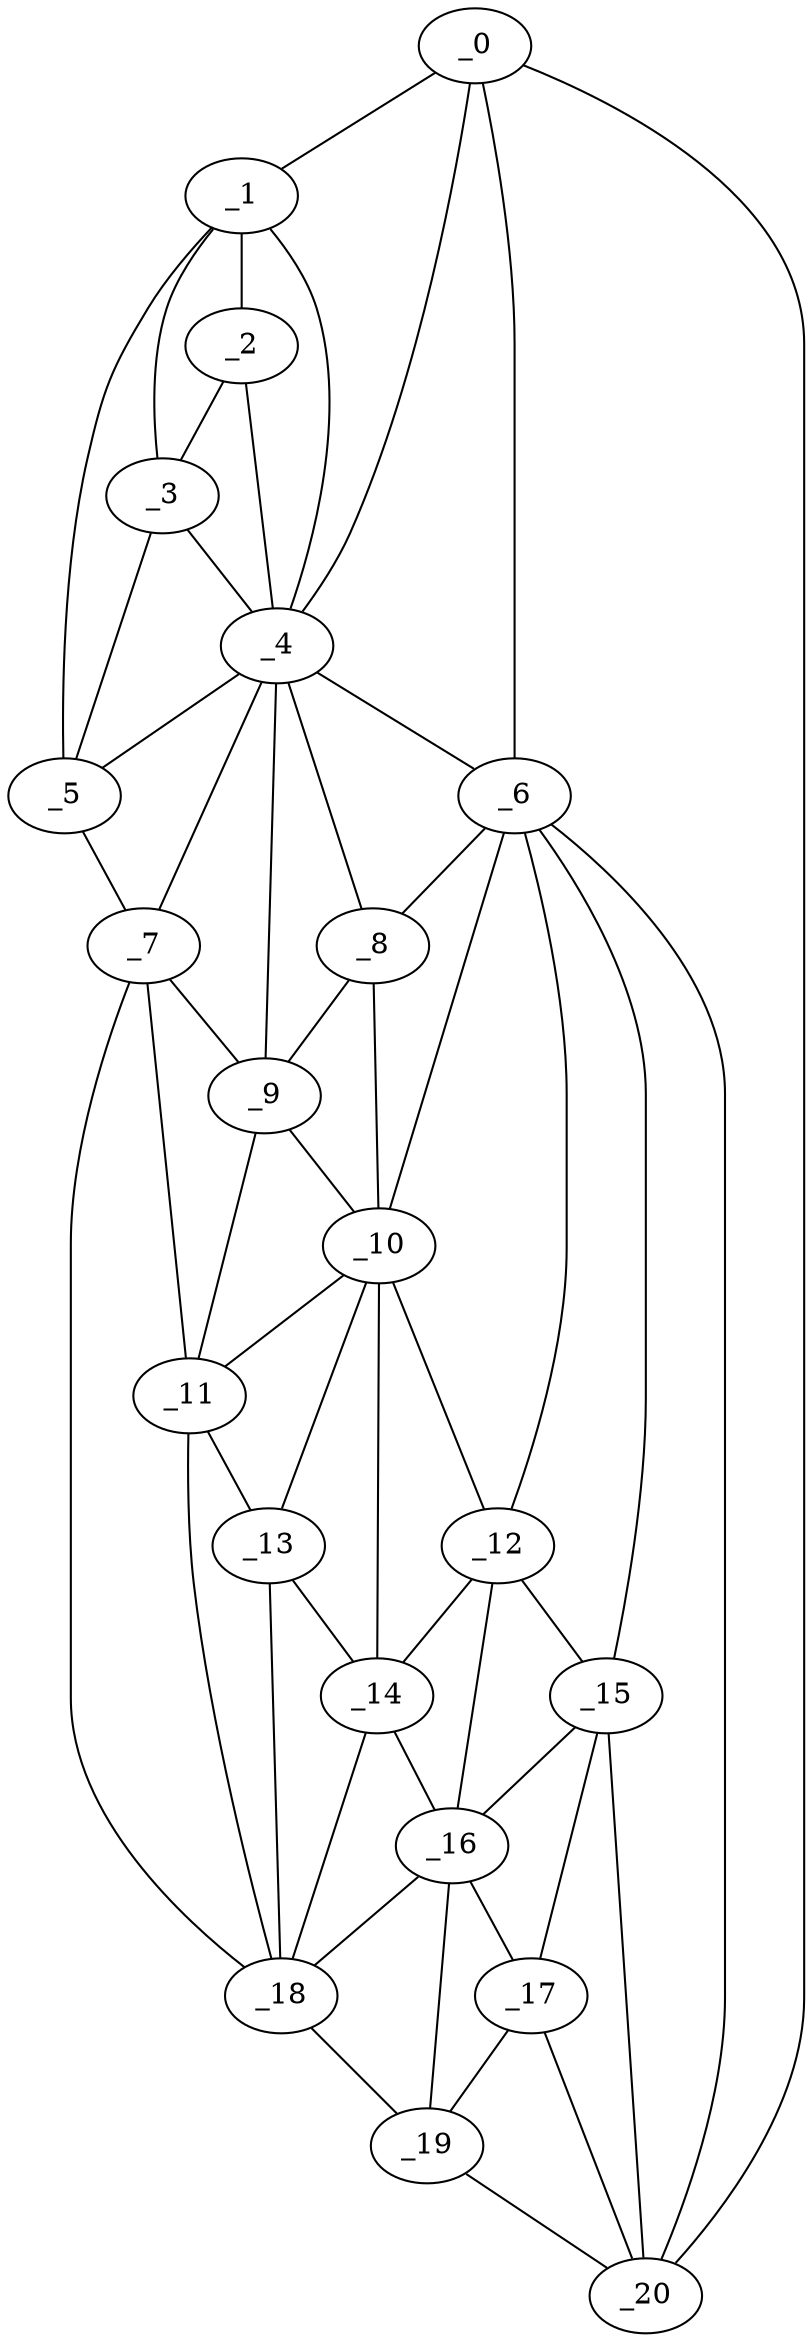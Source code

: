 graph "obj28__45.gxl" {
	_0	 [x=4,
		y=102];
	_1	 [x=28,
		y=18];
	_0 -- _1	 [valence=1];
	_4	 [x=42,
		y=36];
	_0 -- _4	 [valence=2];
	_6	 [x=60,
		y=73];
	_0 -- _6	 [valence=2];
	_20	 [x=123,
		y=93];
	_0 -- _20	 [valence=1];
	_2	 [x=34,
		y=20];
	_1 -- _2	 [valence=2];
	_3	 [x=42,
		y=18];
	_1 -- _3	 [valence=2];
	_1 -- _4	 [valence=2];
	_5	 [x=56,
		y=13];
	_1 -- _5	 [valence=1];
	_2 -- _3	 [valence=2];
	_2 -- _4	 [valence=1];
	_3 -- _4	 [valence=2];
	_3 -- _5	 [valence=2];
	_4 -- _5	 [valence=2];
	_4 -- _6	 [valence=2];
	_7	 [x=63,
		y=14];
	_4 -- _7	 [valence=2];
	_8	 [x=71,
		y=57];
	_4 -- _8	 [valence=1];
	_9	 [x=79,
		y=50];
	_4 -- _9	 [valence=1];
	_5 -- _7	 [valence=1];
	_6 -- _8	 [valence=1];
	_10	 [x=85,
		y=62];
	_6 -- _10	 [valence=2];
	_12	 [x=96,
		y=69];
	_6 -- _12	 [valence=1];
	_15	 [x=102,
		y=75];
	_6 -- _15	 [valence=1];
	_6 -- _20	 [valence=2];
	_7 -- _9	 [valence=2];
	_11	 [x=87,
		y=44];
	_7 -- _11	 [valence=1];
	_18	 [x=118,
		y=48];
	_7 -- _18	 [valence=1];
	_8 -- _9	 [valence=2];
	_8 -- _10	 [valence=2];
	_9 -- _10	 [valence=2];
	_9 -- _11	 [valence=2];
	_10 -- _11	 [valence=2];
	_10 -- _12	 [valence=1];
	_13	 [x=98,
		y=52];
	_10 -- _13	 [valence=2];
	_14	 [x=100,
		y=57];
	_10 -- _14	 [valence=2];
	_11 -- _13	 [valence=1];
	_11 -- _18	 [valence=1];
	_12 -- _14	 [valence=2];
	_12 -- _15	 [valence=1];
	_16	 [x=111,
		y=70];
	_12 -- _16	 [valence=2];
	_13 -- _14	 [valence=1];
	_13 -- _18	 [valence=2];
	_14 -- _16	 [valence=1];
	_14 -- _18	 [valence=1];
	_15 -- _16	 [valence=1];
	_17	 [x=117,
		y=82];
	_15 -- _17	 [valence=2];
	_15 -- _20	 [valence=2];
	_16 -- _17	 [valence=2];
	_16 -- _18	 [valence=2];
	_19	 [x=123,
		y=85];
	_16 -- _19	 [valence=2];
	_17 -- _19	 [valence=1];
	_17 -- _20	 [valence=1];
	_18 -- _19	 [valence=1];
	_19 -- _20	 [valence=1];
}
